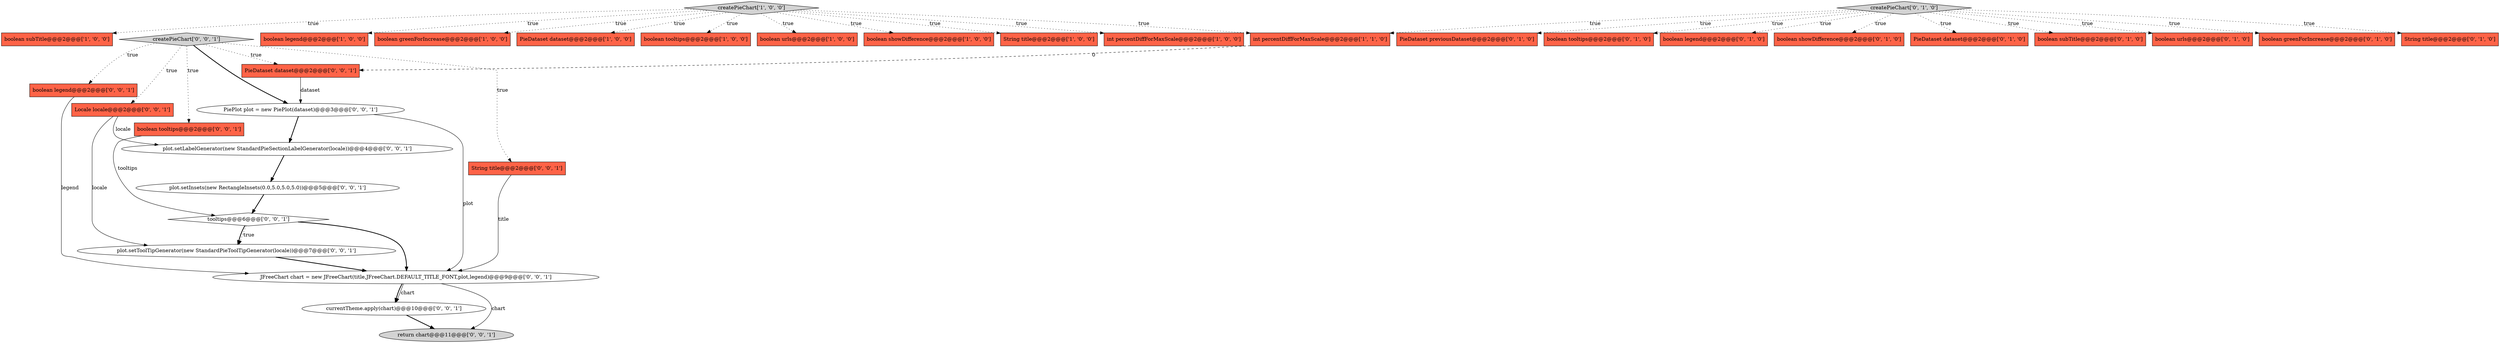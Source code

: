 digraph {
23 [style = filled, label = "tooltips@@@6@@@['0', '0', '1']", fillcolor = white, shape = diamond image = "AAA0AAABBB3BBB"];
34 [style = filled, label = "plot.setInsets(new RectangleInsets(0.0,5.0,5.0,5.0))@@@5@@@['0', '0', '1']", fillcolor = white, shape = ellipse image = "AAA0AAABBB3BBB"];
3 [style = filled, label = "boolean legend@@@2@@@['1', '0', '0']", fillcolor = tomato, shape = box image = "AAA0AAABBB1BBB"];
32 [style = filled, label = "currentTheme.apply(chart)@@@10@@@['0', '0', '1']", fillcolor = white, shape = ellipse image = "AAA0AAABBB3BBB"];
1 [style = filled, label = "boolean greenForIncrease@@@2@@@['1', '0', '0']", fillcolor = tomato, shape = box image = "AAA0AAABBB1BBB"];
7 [style = filled, label = "PieDataset dataset@@@2@@@['1', '0', '0']", fillcolor = tomato, shape = box image = "AAA0AAABBB1BBB"];
20 [style = filled, label = "PieDataset previousDataset@@@2@@@['0', '1', '0']", fillcolor = tomato, shape = box image = "AAA0AAABBB2BBB"];
4 [style = filled, label = "boolean tooltips@@@2@@@['1', '0', '0']", fillcolor = tomato, shape = box image = "AAA0AAABBB1BBB"];
14 [style = filled, label = "boolean tooltips@@@2@@@['0', '1', '0']", fillcolor = tomato, shape = box image = "AAA0AAABBB2BBB"];
33 [style = filled, label = "createPieChart['0', '0', '1']", fillcolor = lightgray, shape = diamond image = "AAA0AAABBB3BBB"];
30 [style = filled, label = "PiePlot plot = new PiePlot(dataset)@@@3@@@['0', '0', '1']", fillcolor = white, shape = ellipse image = "AAA0AAABBB3BBB"];
26 [style = filled, label = "boolean legend@@@2@@@['0', '0', '1']", fillcolor = tomato, shape = box image = "AAA0AAABBB3BBB"];
13 [style = filled, label = "boolean legend@@@2@@@['0', '1', '0']", fillcolor = tomato, shape = box image = "AAA0AAABBB2BBB"];
22 [style = filled, label = "return chart@@@11@@@['0', '0', '1']", fillcolor = lightgray, shape = ellipse image = "AAA0AAABBB3BBB"];
10 [style = filled, label = "int percentDiffForMaxScale@@@2@@@['1', '1', '0']", fillcolor = tomato, shape = box image = "AAA0AAABBB1BBB"];
2 [style = filled, label = "createPieChart['1', '0', '0']", fillcolor = lightgray, shape = diamond image = "AAA0AAABBB1BBB"];
21 [style = filled, label = "boolean tooltips@@@2@@@['0', '0', '1']", fillcolor = tomato, shape = box image = "AAA0AAABBB3BBB"];
28 [style = filled, label = "Locale locale@@@2@@@['0', '0', '1']", fillcolor = tomato, shape = box image = "AAA0AAABBB3BBB"];
25 [style = filled, label = "String title@@@2@@@['0', '0', '1']", fillcolor = tomato, shape = box image = "AAA0AAABBB3BBB"];
5 [style = filled, label = "boolean urls@@@2@@@['1', '0', '0']", fillcolor = tomato, shape = box image = "AAA0AAABBB1BBB"];
29 [style = filled, label = "PieDataset dataset@@@2@@@['0', '0', '1']", fillcolor = tomato, shape = box image = "AAA0AAABBB3BBB"];
15 [style = filled, label = "boolean showDifference@@@2@@@['0', '1', '0']", fillcolor = tomato, shape = box image = "AAA0AAABBB2BBB"];
31 [style = filled, label = "plot.setLabelGenerator(new StandardPieSectionLabelGenerator(locale))@@@4@@@['0', '0', '1']", fillcolor = white, shape = ellipse image = "AAA0AAABBB3BBB"];
12 [style = filled, label = "PieDataset dataset@@@2@@@['0', '1', '0']", fillcolor = tomato, shape = box image = "AAA0AAABBB2BBB"];
6 [style = filled, label = "boolean showDifference@@@2@@@['1', '0', '0']", fillcolor = tomato, shape = box image = "AAA0AAABBB1BBB"];
11 [style = filled, label = "boolean subTitle@@@2@@@['0', '1', '0']", fillcolor = tomato, shape = box image = "AAA0AAABBB2BBB"];
27 [style = filled, label = "plot.setToolTipGenerator(new StandardPieToolTipGenerator(locale))@@@7@@@['0', '0', '1']", fillcolor = white, shape = ellipse image = "AAA0AAABBB3BBB"];
8 [style = filled, label = "String title@@@2@@@['1', '0', '0']", fillcolor = tomato, shape = box image = "AAA0AAABBB1BBB"];
17 [style = filled, label = "boolean urls@@@2@@@['0', '1', '0']", fillcolor = tomato, shape = box image = "AAA0AAABBB2BBB"];
19 [style = filled, label = "boolean greenForIncrease@@@2@@@['0', '1', '0']", fillcolor = tomato, shape = box image = "AAA0AAABBB2BBB"];
9 [style = filled, label = "int percentDiffForMaxScale@@@2@@@['1', '0', '0']", fillcolor = tomato, shape = box image = "AAA0AAABBB1BBB"];
18 [style = filled, label = "String title@@@2@@@['0', '1', '0']", fillcolor = tomato, shape = box image = "AAA0AAABBB2BBB"];
0 [style = filled, label = "boolean subTitle@@@2@@@['1', '0', '0']", fillcolor = tomato, shape = box image = "AAA0AAABBB1BBB"];
24 [style = filled, label = "JFreeChart chart = new JFreeChart(title,JFreeChart.DEFAULT_TITLE_FONT,plot,legend)@@@9@@@['0', '0', '1']", fillcolor = white, shape = ellipse image = "AAA0AAABBB3BBB"];
16 [style = filled, label = "createPieChart['0', '1', '0']", fillcolor = lightgray, shape = diamond image = "AAA0AAABBB2BBB"];
24->32 [style = bold, label=""];
16->20 [style = dotted, label="true"];
2->3 [style = dotted, label="true"];
2->4 [style = dotted, label="true"];
24->22 [style = solid, label="chart"];
23->24 [style = bold, label=""];
2->8 [style = dotted, label="true"];
30->24 [style = solid, label="plot"];
2->9 [style = dotted, label="true"];
10->29 [style = dashed, label="0"];
34->23 [style = bold, label=""];
16->18 [style = dotted, label="true"];
2->5 [style = dotted, label="true"];
16->14 [style = dotted, label="true"];
28->31 [style = solid, label="locale"];
23->27 [style = bold, label=""];
2->6 [style = dotted, label="true"];
16->13 [style = dotted, label="true"];
28->27 [style = solid, label="locale"];
16->15 [style = dotted, label="true"];
2->10 [style = dotted, label="true"];
33->21 [style = dotted, label="true"];
21->23 [style = solid, label="tooltips"];
30->31 [style = bold, label=""];
23->27 [style = dotted, label="true"];
2->1 [style = dotted, label="true"];
16->12 [style = dotted, label="true"];
25->24 [style = solid, label="title"];
27->24 [style = bold, label=""];
33->30 [style = bold, label=""];
33->25 [style = dotted, label="true"];
16->10 [style = dotted, label="true"];
33->29 [style = dotted, label="true"];
26->24 [style = solid, label="legend"];
16->11 [style = dotted, label="true"];
33->26 [style = dotted, label="true"];
32->22 [style = bold, label=""];
33->28 [style = dotted, label="true"];
2->0 [style = dotted, label="true"];
16->17 [style = dotted, label="true"];
29->30 [style = solid, label="dataset"];
24->32 [style = solid, label="chart"];
31->34 [style = bold, label=""];
2->7 [style = dotted, label="true"];
16->19 [style = dotted, label="true"];
}

